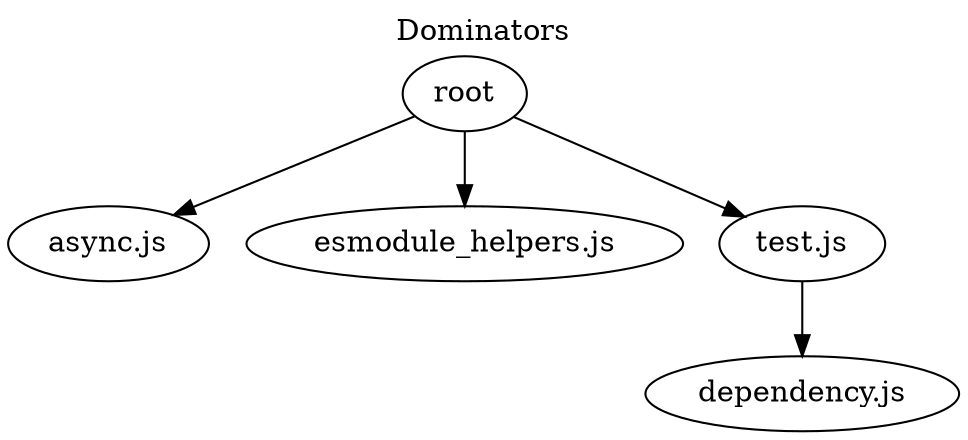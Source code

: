digraph dominators {
  labelloc="t";
  label="Dominators";

  "root";
  "root" -> "async.js";
  "root" -> "esmodule_helpers.js";
  "root" -> "test.js";
  "async.js";
  "dependency.js";
  "esmodule_helpers.js";
  "test.js";

  "test.js" -> "dependency.js";
}